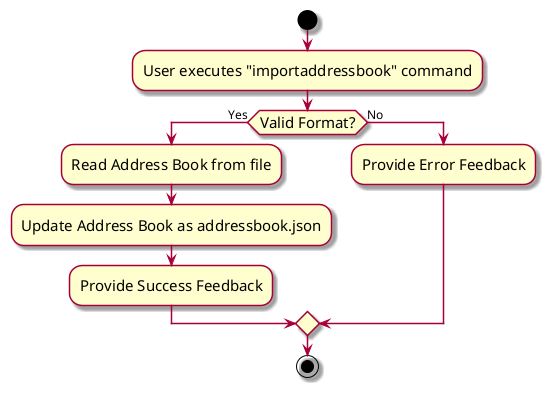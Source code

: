 @startuml
skin rose
skinparam ActivityFontSize 15
skinparam ArrowFontSize 12
start
:User executes "importaddressbook" command;

if (Valid Format?) then (Yes)
    :Read Address Book from file;
    :Update Address Book as addressbook.json;
    :Provide Success Feedback;
else (No)
    :Provide Error Feedback;
endif

stop
@enduml
